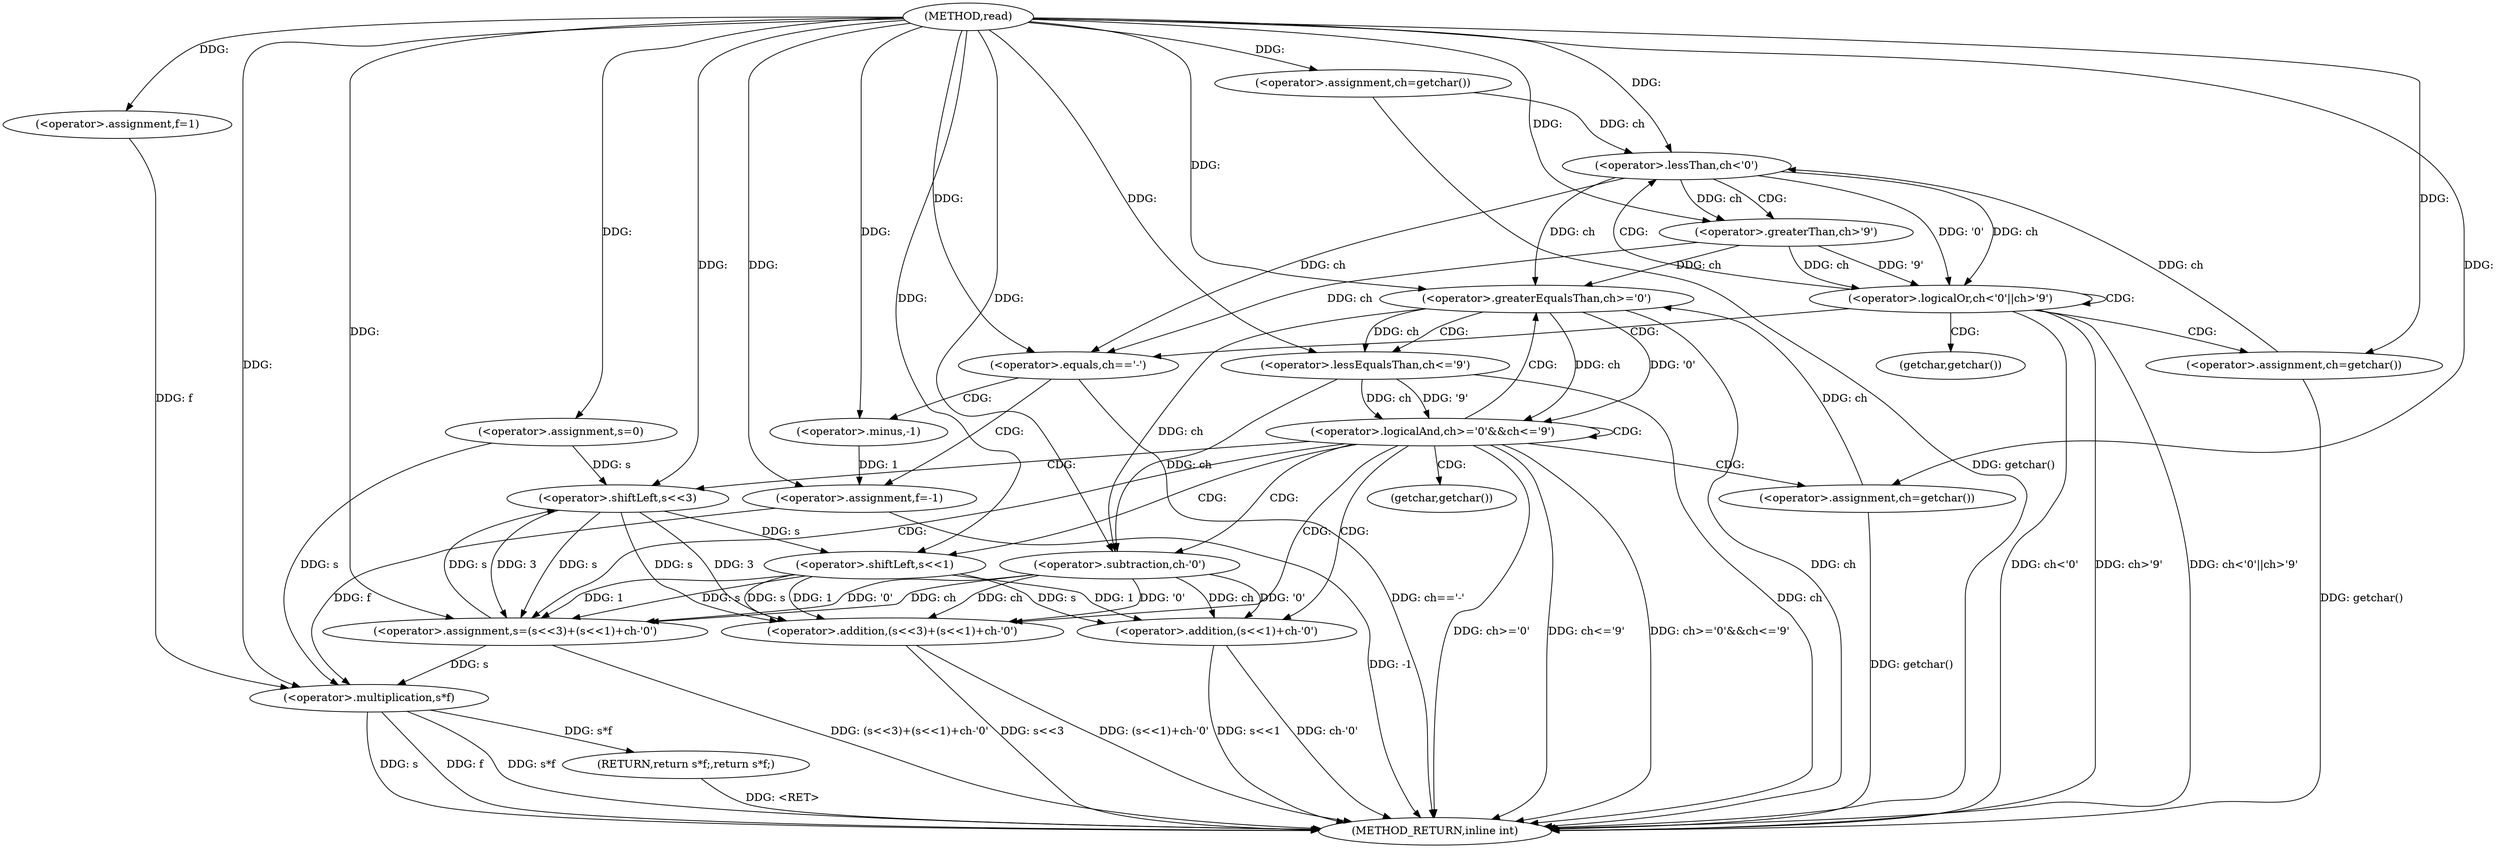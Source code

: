 digraph "read" {  
"1000101" [label = "(METHOD,read)" ]
"1000164" [label = "(METHOD_RETURN,inline int)" ]
"1000104" [label = "(<operator>.assignment,s=0)" ]
"1000108" [label = "(<operator>.assignment,f=1)" ]
"1000112" [label = "(<operator>.assignment,ch=getchar())" ]
"1000160" [label = "(RETURN,return s*f;,return s*f;)" ]
"1000116" [label = "(<operator>.logicalOr,ch<'0'||ch>'9')" ]
"1000136" [label = "(<operator>.logicalAnd,ch>='0'&&ch<='9')" ]
"1000161" [label = "(<operator>.multiplication,s*f)" ]
"1000132" [label = "(<operator>.assignment,ch=getchar())" ]
"1000144" [label = "(<operator>.assignment,s=(s<<3)+(s<<1)+ch-'0')" ]
"1000157" [label = "(<operator>.assignment,ch=getchar())" ]
"1000117" [label = "(<operator>.lessThan,ch<'0')" ]
"1000120" [label = "(<operator>.greaterThan,ch>'9')" ]
"1000125" [label = "(<operator>.equals,ch=='-')" ]
"1000128" [label = "(<operator>.assignment,f=-1)" ]
"1000137" [label = "(<operator>.greaterEqualsThan,ch>='0')" ]
"1000140" [label = "(<operator>.lessEqualsThan,ch<='9')" ]
"1000146" [label = "(<operator>.addition,(s<<3)+(s<<1)+ch-'0')" ]
"1000130" [label = "(<operator>.minus,-1)" ]
"1000147" [label = "(<operator>.shiftLeft,s<<3)" ]
"1000150" [label = "(<operator>.addition,(s<<1)+ch-'0')" ]
"1000151" [label = "(<operator>.shiftLeft,s<<1)" ]
"1000154" [label = "(<operator>.subtraction,ch-'0')" ]
"1000134" [label = "(getchar,getchar())" ]
"1000159" [label = "(getchar,getchar())" ]
  "1000160" -> "1000164"  [ label = "DDG: <RET>"] 
  "1000112" -> "1000164"  [ label = "DDG: getchar()"] 
  "1000116" -> "1000164"  [ label = "DDG: ch<'0'"] 
  "1000116" -> "1000164"  [ label = "DDG: ch>'9'"] 
  "1000116" -> "1000164"  [ label = "DDG: ch<'0'||ch>'9'"] 
  "1000137" -> "1000164"  [ label = "DDG: ch"] 
  "1000136" -> "1000164"  [ label = "DDG: ch>='0'"] 
  "1000140" -> "1000164"  [ label = "DDG: ch"] 
  "1000136" -> "1000164"  [ label = "DDG: ch<='9'"] 
  "1000136" -> "1000164"  [ label = "DDG: ch>='0'&&ch<='9'"] 
  "1000161" -> "1000164"  [ label = "DDG: s"] 
  "1000161" -> "1000164"  [ label = "DDG: f"] 
  "1000161" -> "1000164"  [ label = "DDG: s*f"] 
  "1000146" -> "1000164"  [ label = "DDG: s<<3"] 
  "1000150" -> "1000164"  [ label = "DDG: s<<1"] 
  "1000150" -> "1000164"  [ label = "DDG: ch-'0'"] 
  "1000146" -> "1000164"  [ label = "DDG: (s<<1)+ch-'0'"] 
  "1000144" -> "1000164"  [ label = "DDG: (s<<3)+(s<<1)+ch-'0'"] 
  "1000157" -> "1000164"  [ label = "DDG: getchar()"] 
  "1000125" -> "1000164"  [ label = "DDG: ch=='-'"] 
  "1000128" -> "1000164"  [ label = "DDG: -1"] 
  "1000132" -> "1000164"  [ label = "DDG: getchar()"] 
  "1000101" -> "1000104"  [ label = "DDG: "] 
  "1000101" -> "1000108"  [ label = "DDG: "] 
  "1000101" -> "1000112"  [ label = "DDG: "] 
  "1000161" -> "1000160"  [ label = "DDG: s*f"] 
  "1000117" -> "1000116"  [ label = "DDG: ch"] 
  "1000117" -> "1000116"  [ label = "DDG: '0'"] 
  "1000120" -> "1000116"  [ label = "DDG: ch"] 
  "1000120" -> "1000116"  [ label = "DDG: '9'"] 
  "1000101" -> "1000132"  [ label = "DDG: "] 
  "1000137" -> "1000136"  [ label = "DDG: '0'"] 
  "1000137" -> "1000136"  [ label = "DDG: ch"] 
  "1000140" -> "1000136"  [ label = "DDG: '9'"] 
  "1000140" -> "1000136"  [ label = "DDG: ch"] 
  "1000147" -> "1000144"  [ label = "DDG: s"] 
  "1000147" -> "1000144"  [ label = "DDG: 3"] 
  "1000154" -> "1000144"  [ label = "DDG: ch"] 
  "1000154" -> "1000144"  [ label = "DDG: '0'"] 
  "1000151" -> "1000144"  [ label = "DDG: 1"] 
  "1000151" -> "1000144"  [ label = "DDG: s"] 
  "1000101" -> "1000157"  [ label = "DDG: "] 
  "1000104" -> "1000161"  [ label = "DDG: s"] 
  "1000144" -> "1000161"  [ label = "DDG: s"] 
  "1000101" -> "1000161"  [ label = "DDG: "] 
  "1000108" -> "1000161"  [ label = "DDG: f"] 
  "1000128" -> "1000161"  [ label = "DDG: f"] 
  "1000112" -> "1000117"  [ label = "DDG: ch"] 
  "1000132" -> "1000117"  [ label = "DDG: ch"] 
  "1000101" -> "1000117"  [ label = "DDG: "] 
  "1000117" -> "1000120"  [ label = "DDG: ch"] 
  "1000101" -> "1000120"  [ label = "DDG: "] 
  "1000130" -> "1000128"  [ label = "DDG: 1"] 
  "1000117" -> "1000137"  [ label = "DDG: ch"] 
  "1000120" -> "1000137"  [ label = "DDG: ch"] 
  "1000157" -> "1000137"  [ label = "DDG: ch"] 
  "1000101" -> "1000137"  [ label = "DDG: "] 
  "1000137" -> "1000140"  [ label = "DDG: ch"] 
  "1000101" -> "1000140"  [ label = "DDG: "] 
  "1000101" -> "1000144"  [ label = "DDG: "] 
  "1000117" -> "1000125"  [ label = "DDG: ch"] 
  "1000120" -> "1000125"  [ label = "DDG: ch"] 
  "1000101" -> "1000125"  [ label = "DDG: "] 
  "1000101" -> "1000128"  [ label = "DDG: "] 
  "1000147" -> "1000146"  [ label = "DDG: s"] 
  "1000147" -> "1000146"  [ label = "DDG: 3"] 
  "1000154" -> "1000146"  [ label = "DDG: ch"] 
  "1000154" -> "1000146"  [ label = "DDG: '0'"] 
  "1000151" -> "1000146"  [ label = "DDG: 1"] 
  "1000151" -> "1000146"  [ label = "DDG: s"] 
  "1000101" -> "1000130"  [ label = "DDG: "] 
  "1000104" -> "1000147"  [ label = "DDG: s"] 
  "1000144" -> "1000147"  [ label = "DDG: s"] 
  "1000101" -> "1000147"  [ label = "DDG: "] 
  "1000151" -> "1000150"  [ label = "DDG: 1"] 
  "1000151" -> "1000150"  [ label = "DDG: s"] 
  "1000154" -> "1000150"  [ label = "DDG: ch"] 
  "1000154" -> "1000150"  [ label = "DDG: '0'"] 
  "1000147" -> "1000151"  [ label = "DDG: s"] 
  "1000101" -> "1000151"  [ label = "DDG: "] 
  "1000137" -> "1000154"  [ label = "DDG: ch"] 
  "1000140" -> "1000154"  [ label = "DDG: ch"] 
  "1000101" -> "1000154"  [ label = "DDG: "] 
  "1000116" -> "1000125"  [ label = "CDG: "] 
  "1000116" -> "1000116"  [ label = "CDG: "] 
  "1000116" -> "1000117"  [ label = "CDG: "] 
  "1000116" -> "1000132"  [ label = "CDG: "] 
  "1000116" -> "1000134"  [ label = "CDG: "] 
  "1000136" -> "1000159"  [ label = "CDG: "] 
  "1000136" -> "1000137"  [ label = "CDG: "] 
  "1000136" -> "1000154"  [ label = "CDG: "] 
  "1000136" -> "1000147"  [ label = "CDG: "] 
  "1000136" -> "1000151"  [ label = "CDG: "] 
  "1000136" -> "1000150"  [ label = "CDG: "] 
  "1000136" -> "1000146"  [ label = "CDG: "] 
  "1000136" -> "1000136"  [ label = "CDG: "] 
  "1000136" -> "1000144"  [ label = "CDG: "] 
  "1000136" -> "1000157"  [ label = "CDG: "] 
  "1000117" -> "1000120"  [ label = "CDG: "] 
  "1000137" -> "1000140"  [ label = "CDG: "] 
  "1000125" -> "1000128"  [ label = "CDG: "] 
  "1000125" -> "1000130"  [ label = "CDG: "] 
}

